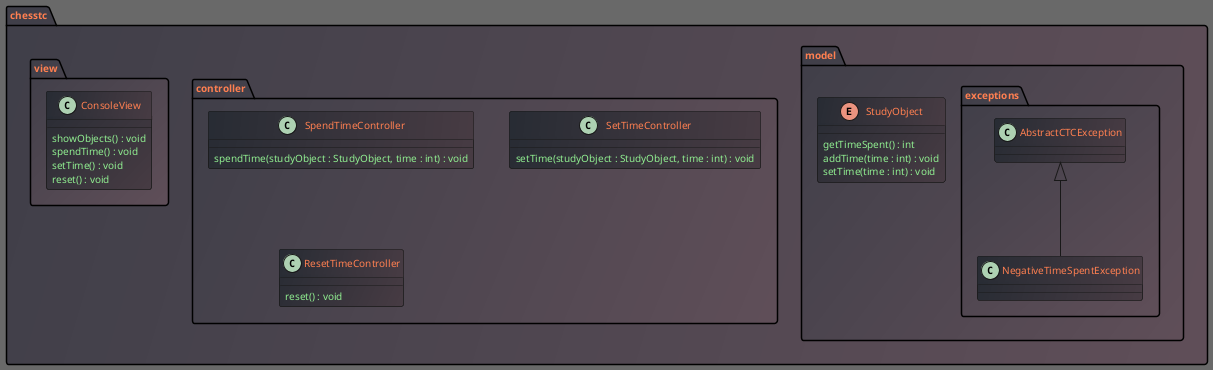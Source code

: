 @startuml
skinparam defaultFontSize 10
skinparam BackgroundColor DimGray
skinparam ClassAttributeFontColor LightGreen
skinparam PackageFontColor coral
skinparam ClassFontColor coral
skinparam package {
BackgroundColor #403F49/#604F59
}
skinparam class {
BackgroundColor #282C34/#483C44
}
skinparam groupInheritance 2

package chesstc {
    package model {
        package exceptions {
            class AbstractCTCException
            class NegativeTimeSpentException
            AbstractCTCException <|-- NegativeTimeSpentException
        }

        enum StudyObject {
            getTimeSpent() : int
            addTime(time : int) : void
            setTime(time : int) : void
        }


    }

    package controller {
        class SpendTimeController {
            spendTime(studyObject : StudyObject, time : int) : void
        }
        class SetTimeController {
            setTime(studyObject : StudyObject, time : int) : void
        }
        class ResetTimeController {
            reset() : void
        }
    }

    package view {
        class ConsoleView {
            showObjects() : void
            spendTime() : void
            setTime() : void
            reset() : void
        }
    }
}

@enduml